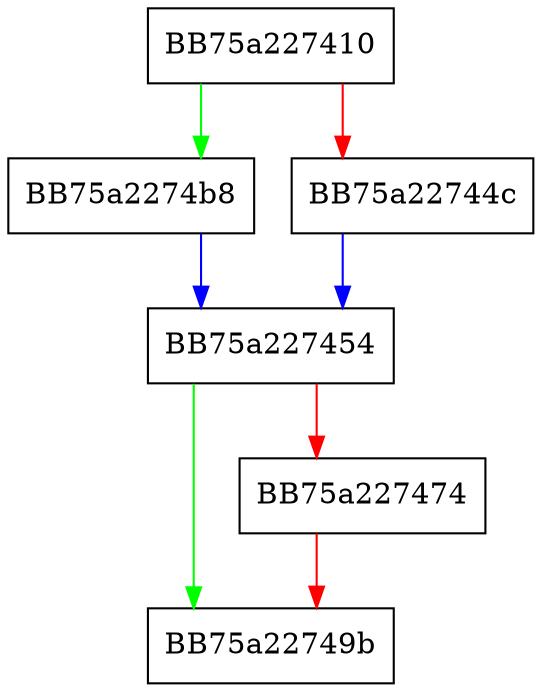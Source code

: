 digraph RpfAPI_malloc {
  node [shape="box"];
  graph [splines=ortho];
  BB75a227410 -> BB75a2274b8 [color="green"];
  BB75a227410 -> BB75a22744c [color="red"];
  BB75a22744c -> BB75a227454 [color="blue"];
  BB75a227454 -> BB75a22749b [color="green"];
  BB75a227454 -> BB75a227474 [color="red"];
  BB75a227474 -> BB75a22749b [color="red"];
  BB75a2274b8 -> BB75a227454 [color="blue"];
}